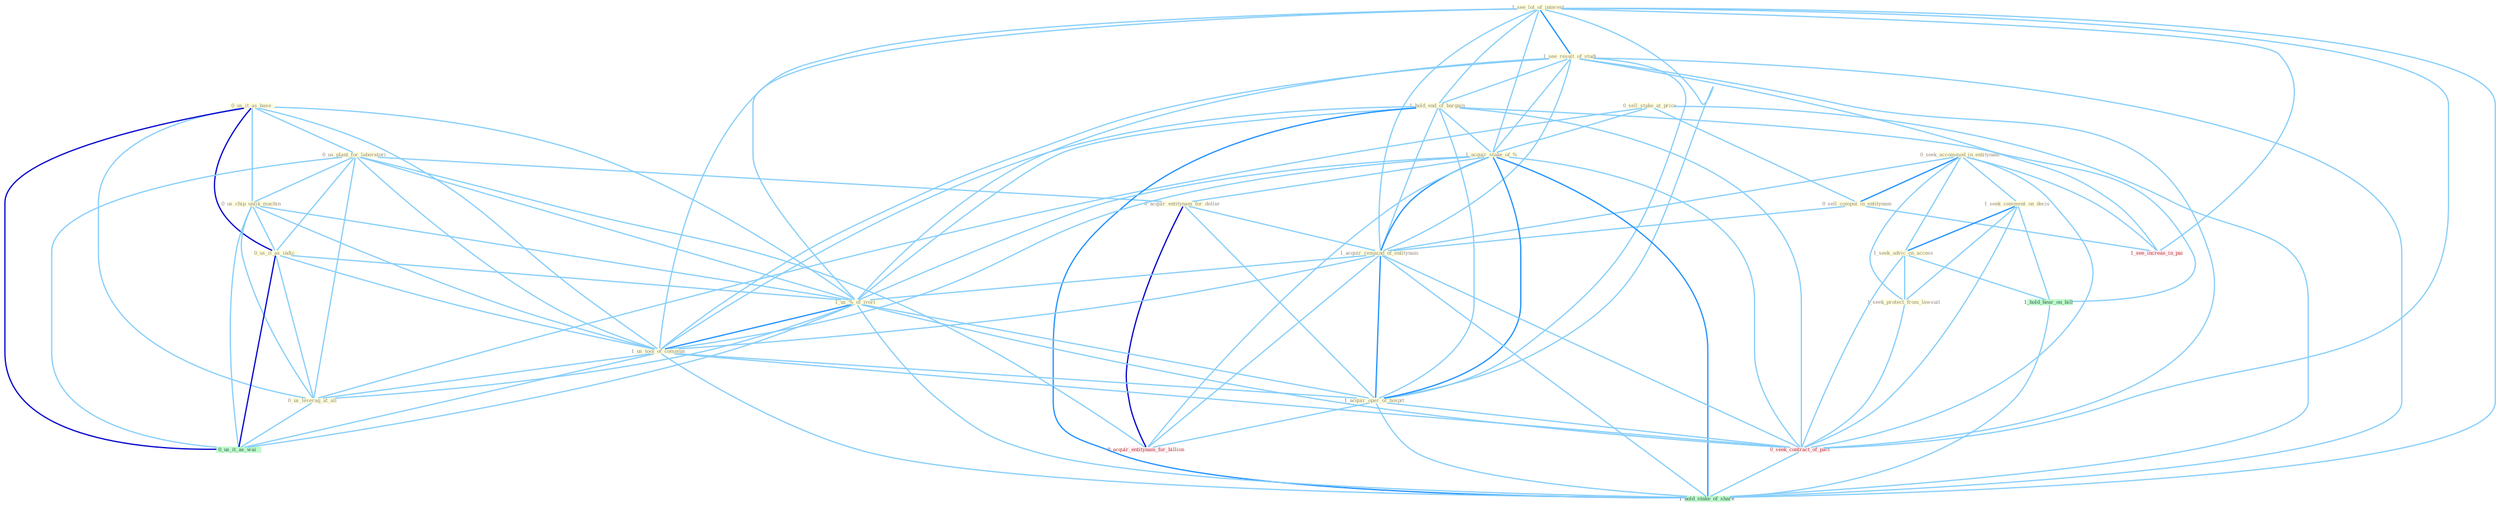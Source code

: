 Graph G{ 
    node
    [shape=polygon,style=filled,width=.5,height=.06,color="#BDFCC9",fixedsize=true,fontsize=4,
    fontcolor="#2f4f4f"];
    {node
    [color="#ffffe0", fontcolor="#8b7d6b"] "0_seek_accommod_in_entitynam " "1_see_lot_of_interest " "0_sell_stake_at_price " "0_us_it_as_base " "0_us_plant_for_laboratori " "1_see_result_of_studi " "1_hold_end_of_bargain " "0_sell_comput_in_entitynam " "1_acquir_stake_of_% " "1_seek_comment_on_decis " "0_us_chip_unlik_machin " "1_seek_advic_on_access " "0_acquir_entitynam_for_dollar " "1_acquir_remaind_of_entitynam " "1_seek_protect_from_lawsuit " "0_us_it_as_indic " "1_us_%_of_ivori " "1_us_tool_of_commun " "0_us_leverag_at_all " "1_acquir_oper_of_hospit "}
{node [color="#fff0f5", fontcolor="#b22222"] "0_seek_contract_of_pact " "0_acquir_entitynam_for_billion " "1_see_increas_in_pai "}
edge [color="#B0E2FF"];

	"0_seek_accommod_in_entitynam " -- "0_sell_comput_in_entitynam " [w="2", color="#1e90ff" , len=0.8];
	"0_seek_accommod_in_entitynam " -- "1_seek_comment_on_decis " [w="1", color="#87cefa" ];
	"0_seek_accommod_in_entitynam " -- "1_seek_advic_on_access " [w="1", color="#87cefa" ];
	"0_seek_accommod_in_entitynam " -- "1_acquir_remaind_of_entitynam " [w="1", color="#87cefa" ];
	"0_seek_accommod_in_entitynam " -- "1_seek_protect_from_lawsuit " [w="1", color="#87cefa" ];
	"0_seek_accommod_in_entitynam " -- "0_seek_contract_of_pact " [w="1", color="#87cefa" ];
	"0_seek_accommod_in_entitynam " -- "1_see_increas_in_pai " [w="1", color="#87cefa" ];
	"1_see_lot_of_interest " -- "1_see_result_of_studi " [w="2", color="#1e90ff" , len=0.8];
	"1_see_lot_of_interest " -- "1_hold_end_of_bargain " [w="1", color="#87cefa" ];
	"1_see_lot_of_interest " -- "1_acquir_stake_of_% " [w="1", color="#87cefa" ];
	"1_see_lot_of_interest " -- "1_acquir_remaind_of_entitynam " [w="1", color="#87cefa" ];
	"1_see_lot_of_interest " -- "1_us_%_of_ivori " [w="1", color="#87cefa" ];
	"1_see_lot_of_interest " -- "1_us_tool_of_commun " [w="1", color="#87cefa" ];
	"1_see_lot_of_interest " -- "1_acquir_oper_of_hospit " [w="1", color="#87cefa" ];
	"1_see_lot_of_interest " -- "0_seek_contract_of_pact " [w="1", color="#87cefa" ];
	"1_see_lot_of_interest " -- "1_see_increas_in_pai " [w="1", color="#87cefa" ];
	"1_see_lot_of_interest " -- "1_hold_stake_of_share " [w="1", color="#87cefa" ];
	"0_sell_stake_at_price " -- "0_sell_comput_in_entitynam " [w="1", color="#87cefa" ];
	"0_sell_stake_at_price " -- "1_acquir_stake_of_% " [w="1", color="#87cefa" ];
	"0_sell_stake_at_price " -- "0_us_leverag_at_all " [w="1", color="#87cefa" ];
	"0_sell_stake_at_price " -- "1_hold_stake_of_share " [w="1", color="#87cefa" ];
	"0_us_it_as_base " -- "0_us_plant_for_laboratori " [w="1", color="#87cefa" ];
	"0_us_it_as_base " -- "0_us_chip_unlik_machin " [w="1", color="#87cefa" ];
	"0_us_it_as_base " -- "0_us_it_as_indic " [w="3", color="#0000cd" , len=0.6];
	"0_us_it_as_base " -- "1_us_%_of_ivori " [w="1", color="#87cefa" ];
	"0_us_it_as_base " -- "1_us_tool_of_commun " [w="1", color="#87cefa" ];
	"0_us_it_as_base " -- "0_us_leverag_at_all " [w="1", color="#87cefa" ];
	"0_us_it_as_base " -- "0_us_it_as_wai " [w="3", color="#0000cd" , len=0.6];
	"0_us_plant_for_laboratori " -- "0_us_chip_unlik_machin " [w="1", color="#87cefa" ];
	"0_us_plant_for_laboratori " -- "0_acquir_entitynam_for_dollar " [w="1", color="#87cefa" ];
	"0_us_plant_for_laboratori " -- "0_us_it_as_indic " [w="1", color="#87cefa" ];
	"0_us_plant_for_laboratori " -- "1_us_%_of_ivori " [w="1", color="#87cefa" ];
	"0_us_plant_for_laboratori " -- "1_us_tool_of_commun " [w="1", color="#87cefa" ];
	"0_us_plant_for_laboratori " -- "0_us_leverag_at_all " [w="1", color="#87cefa" ];
	"0_us_plant_for_laboratori " -- "0_us_it_as_wai " [w="1", color="#87cefa" ];
	"0_us_plant_for_laboratori " -- "0_acquir_entitynam_for_billion " [w="1", color="#87cefa" ];
	"1_see_result_of_studi " -- "1_hold_end_of_bargain " [w="1", color="#87cefa" ];
	"1_see_result_of_studi " -- "1_acquir_stake_of_% " [w="1", color="#87cefa" ];
	"1_see_result_of_studi " -- "1_acquir_remaind_of_entitynam " [w="1", color="#87cefa" ];
	"1_see_result_of_studi " -- "1_us_%_of_ivori " [w="1", color="#87cefa" ];
	"1_see_result_of_studi " -- "1_us_tool_of_commun " [w="1", color="#87cefa" ];
	"1_see_result_of_studi " -- "1_acquir_oper_of_hospit " [w="1", color="#87cefa" ];
	"1_see_result_of_studi " -- "0_seek_contract_of_pact " [w="1", color="#87cefa" ];
	"1_see_result_of_studi " -- "1_see_increas_in_pai " [w="1", color="#87cefa" ];
	"1_see_result_of_studi " -- "1_hold_stake_of_share " [w="1", color="#87cefa" ];
	"1_hold_end_of_bargain " -- "1_acquir_stake_of_% " [w="1", color="#87cefa" ];
	"1_hold_end_of_bargain " -- "1_acquir_remaind_of_entitynam " [w="1", color="#87cefa" ];
	"1_hold_end_of_bargain " -- "1_us_%_of_ivori " [w="1", color="#87cefa" ];
	"1_hold_end_of_bargain " -- "1_us_tool_of_commun " [w="1", color="#87cefa" ];
	"1_hold_end_of_bargain " -- "1_acquir_oper_of_hospit " [w="1", color="#87cefa" ];
	"1_hold_end_of_bargain " -- "0_seek_contract_of_pact " [w="1", color="#87cefa" ];
	"1_hold_end_of_bargain " -- "1_hold_hear_on_bill " [w="1", color="#87cefa" ];
	"1_hold_end_of_bargain " -- "1_hold_stake_of_share " [w="2", color="#1e90ff" , len=0.8];
	"0_sell_comput_in_entitynam " -- "1_acquir_remaind_of_entitynam " [w="1", color="#87cefa" ];
	"0_sell_comput_in_entitynam " -- "1_see_increas_in_pai " [w="1", color="#87cefa" ];
	"1_acquir_stake_of_% " -- "0_acquir_entitynam_for_dollar " [w="1", color="#87cefa" ];
	"1_acquir_stake_of_% " -- "1_acquir_remaind_of_entitynam " [w="2", color="#1e90ff" , len=0.8];
	"1_acquir_stake_of_% " -- "1_us_%_of_ivori " [w="1", color="#87cefa" ];
	"1_acquir_stake_of_% " -- "1_us_tool_of_commun " [w="1", color="#87cefa" ];
	"1_acquir_stake_of_% " -- "1_acquir_oper_of_hospit " [w="2", color="#1e90ff" , len=0.8];
	"1_acquir_stake_of_% " -- "0_seek_contract_of_pact " [w="1", color="#87cefa" ];
	"1_acquir_stake_of_% " -- "0_acquir_entitynam_for_billion " [w="1", color="#87cefa" ];
	"1_acquir_stake_of_% " -- "1_hold_stake_of_share " [w="2", color="#1e90ff" , len=0.8];
	"1_seek_comment_on_decis " -- "1_seek_advic_on_access " [w="2", color="#1e90ff" , len=0.8];
	"1_seek_comment_on_decis " -- "1_seek_protect_from_lawsuit " [w="1", color="#87cefa" ];
	"1_seek_comment_on_decis " -- "0_seek_contract_of_pact " [w="1", color="#87cefa" ];
	"1_seek_comment_on_decis " -- "1_hold_hear_on_bill " [w="1", color="#87cefa" ];
	"0_us_chip_unlik_machin " -- "0_us_it_as_indic " [w="1", color="#87cefa" ];
	"0_us_chip_unlik_machin " -- "1_us_%_of_ivori " [w="1", color="#87cefa" ];
	"0_us_chip_unlik_machin " -- "1_us_tool_of_commun " [w="1", color="#87cefa" ];
	"0_us_chip_unlik_machin " -- "0_us_leverag_at_all " [w="1", color="#87cefa" ];
	"0_us_chip_unlik_machin " -- "0_us_it_as_wai " [w="1", color="#87cefa" ];
	"1_seek_advic_on_access " -- "1_seek_protect_from_lawsuit " [w="1", color="#87cefa" ];
	"1_seek_advic_on_access " -- "0_seek_contract_of_pact " [w="1", color="#87cefa" ];
	"1_seek_advic_on_access " -- "1_hold_hear_on_bill " [w="1", color="#87cefa" ];
	"0_acquir_entitynam_for_dollar " -- "1_acquir_remaind_of_entitynam " [w="1", color="#87cefa" ];
	"0_acquir_entitynam_for_dollar " -- "1_acquir_oper_of_hospit " [w="1", color="#87cefa" ];
	"0_acquir_entitynam_for_dollar " -- "0_acquir_entitynam_for_billion " [w="3", color="#0000cd" , len=0.6];
	"1_acquir_remaind_of_entitynam " -- "1_us_%_of_ivori " [w="1", color="#87cefa" ];
	"1_acquir_remaind_of_entitynam " -- "1_us_tool_of_commun " [w="1", color="#87cefa" ];
	"1_acquir_remaind_of_entitynam " -- "1_acquir_oper_of_hospit " [w="2", color="#1e90ff" , len=0.8];
	"1_acquir_remaind_of_entitynam " -- "0_seek_contract_of_pact " [w="1", color="#87cefa" ];
	"1_acquir_remaind_of_entitynam " -- "0_acquir_entitynam_for_billion " [w="1", color="#87cefa" ];
	"1_acquir_remaind_of_entitynam " -- "1_hold_stake_of_share " [w="1", color="#87cefa" ];
	"1_seek_protect_from_lawsuit " -- "0_seek_contract_of_pact " [w="1", color="#87cefa" ];
	"0_us_it_as_indic " -- "1_us_%_of_ivori " [w="1", color="#87cefa" ];
	"0_us_it_as_indic " -- "1_us_tool_of_commun " [w="1", color="#87cefa" ];
	"0_us_it_as_indic " -- "0_us_leverag_at_all " [w="1", color="#87cefa" ];
	"0_us_it_as_indic " -- "0_us_it_as_wai " [w="3", color="#0000cd" , len=0.6];
	"1_us_%_of_ivori " -- "1_us_tool_of_commun " [w="2", color="#1e90ff" , len=0.8];
	"1_us_%_of_ivori " -- "0_us_leverag_at_all " [w="1", color="#87cefa" ];
	"1_us_%_of_ivori " -- "1_acquir_oper_of_hospit " [w="1", color="#87cefa" ];
	"1_us_%_of_ivori " -- "0_seek_contract_of_pact " [w="1", color="#87cefa" ];
	"1_us_%_of_ivori " -- "0_us_it_as_wai " [w="1", color="#87cefa" ];
	"1_us_%_of_ivori " -- "1_hold_stake_of_share " [w="1", color="#87cefa" ];
	"1_us_tool_of_commun " -- "0_us_leverag_at_all " [w="1", color="#87cefa" ];
	"1_us_tool_of_commun " -- "1_acquir_oper_of_hospit " [w="1", color="#87cefa" ];
	"1_us_tool_of_commun " -- "0_seek_contract_of_pact " [w="1", color="#87cefa" ];
	"1_us_tool_of_commun " -- "0_us_it_as_wai " [w="1", color="#87cefa" ];
	"1_us_tool_of_commun " -- "1_hold_stake_of_share " [w="1", color="#87cefa" ];
	"0_us_leverag_at_all " -- "0_us_it_as_wai " [w="1", color="#87cefa" ];
	"1_acquir_oper_of_hospit " -- "0_seek_contract_of_pact " [w="1", color="#87cefa" ];
	"1_acquir_oper_of_hospit " -- "0_acquir_entitynam_for_billion " [w="1", color="#87cefa" ];
	"1_acquir_oper_of_hospit " -- "1_hold_stake_of_share " [w="1", color="#87cefa" ];
	"0_seek_contract_of_pact " -- "1_hold_stake_of_share " [w="1", color="#87cefa" ];
	"1_hold_hear_on_bill " -- "1_hold_stake_of_share " [w="1", color="#87cefa" ];
}